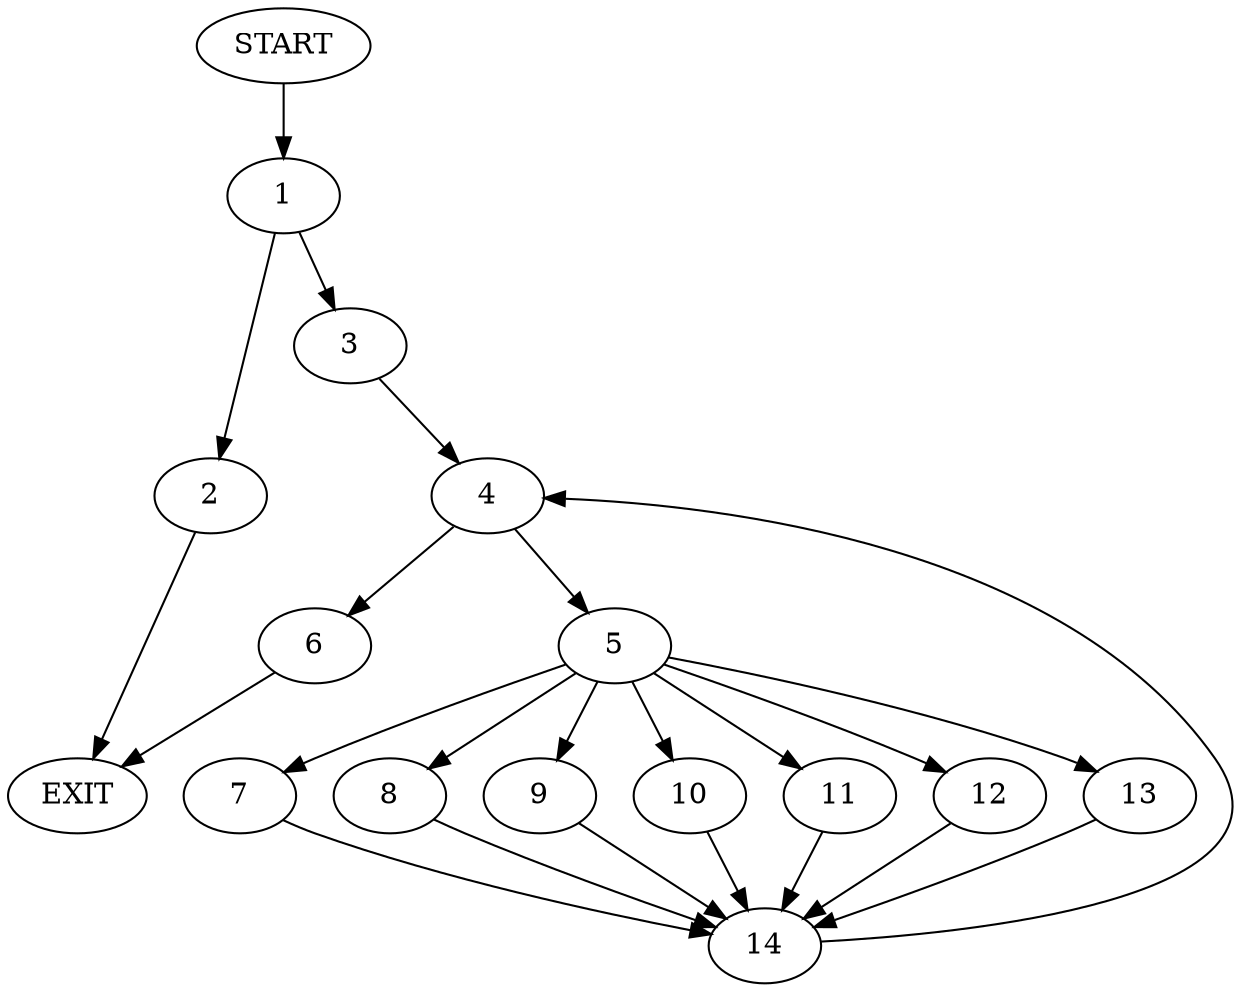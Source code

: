digraph {
0 [label="START"]
15 [label="EXIT"]
0 -> 1
1 -> 2
1 -> 3
2 -> 15
3 -> 4
4 -> 5
4 -> 6
5 -> 7
5 -> 8
5 -> 9
5 -> 10
5 -> 11
5 -> 12
5 -> 13
6 -> 15
12 -> 14
13 -> 14
11 -> 14
8 -> 14
9 -> 14
10 -> 14
7 -> 14
14 -> 4
}
